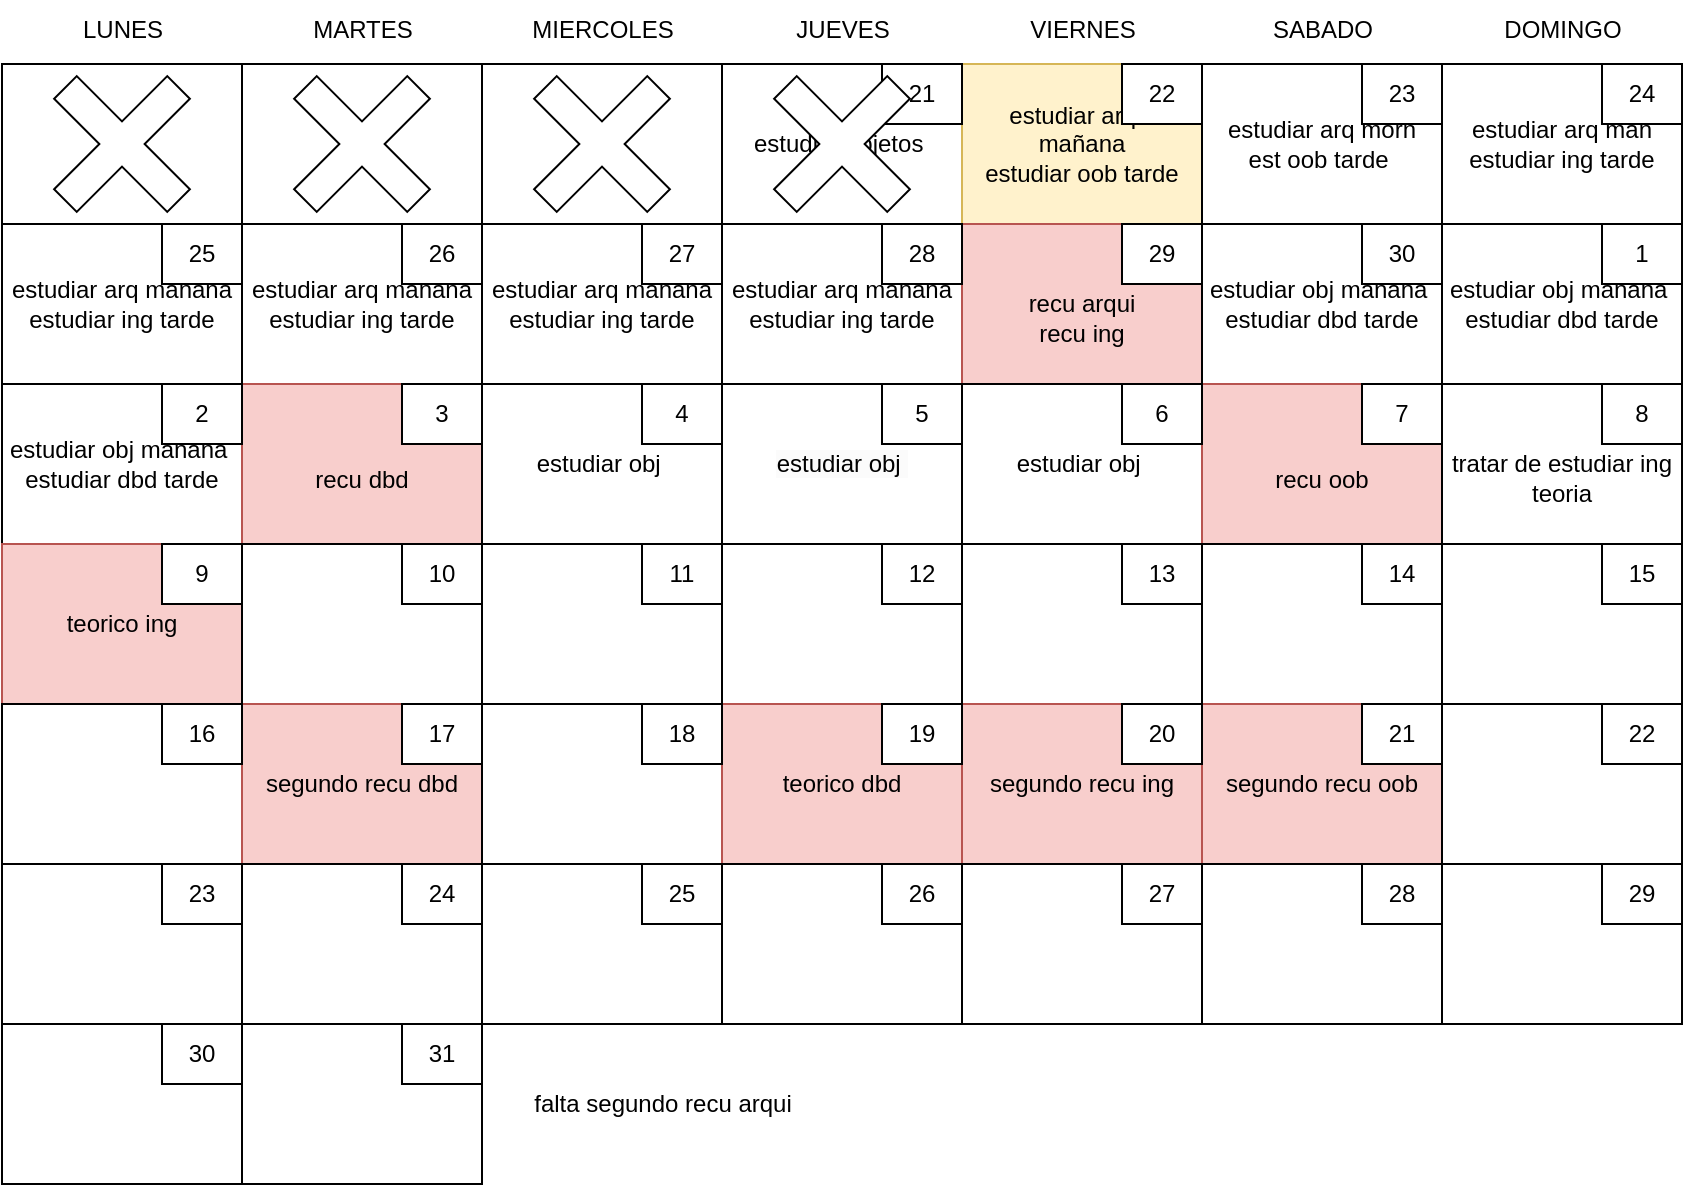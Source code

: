 <mxfile version="24.8.6">
  <diagram name="Página-1" id="HRJ0XqZTjXJSTezeQA1h">
    <mxGraphModel dx="1434" dy="744" grid="1" gridSize="10" guides="1" tooltips="1" connect="1" arrows="1" fold="1" page="1" pageScale="1" pageWidth="1169" pageHeight="827" math="0" shadow="0">
      <root>
        <mxCell id="0" />
        <mxCell id="1" parent="0" />
        <mxCell id="MOICCmQpvW0MQzjtMcg7-1" value="" style="rounded=0;whiteSpace=wrap;html=1;" parent="1" vertex="1">
          <mxGeometry x="200" y="120" width="120" height="80" as="geometry" />
        </mxCell>
        <mxCell id="MOICCmQpvW0MQzjtMcg7-2" value="" style="rounded=0;whiteSpace=wrap;html=1;" parent="1" vertex="1">
          <mxGeometry x="320" y="120" width="120" height="80" as="geometry" />
        </mxCell>
        <mxCell id="MOICCmQpvW0MQzjtMcg7-3" value="" style="rounded=0;whiteSpace=wrap;html=1;" parent="1" vertex="1">
          <mxGeometry x="440" y="120" width="120" height="80" as="geometry" />
        </mxCell>
        <mxCell id="MOICCmQpvW0MQzjtMcg7-4" value="estudiar objetos&amp;nbsp;" style="rounded=0;whiteSpace=wrap;html=1;" parent="1" vertex="1">
          <mxGeometry x="560" y="120" width="120" height="80" as="geometry" />
        </mxCell>
        <mxCell id="MOICCmQpvW0MQzjtMcg7-5" value="estudiar arqui mañana&lt;div&gt;estudiar oob tarde&lt;/div&gt;" style="rounded=0;whiteSpace=wrap;html=1;fillColor=#fff2cc;strokeColor=#d6b656;" parent="1" vertex="1">
          <mxGeometry x="680" y="120" width="120" height="80" as="geometry" />
        </mxCell>
        <mxCell id="MOICCmQpvW0MQzjtMcg7-6" value="estudiar arq morn&lt;div&gt;est oob tarde&amp;nbsp;&lt;/div&gt;" style="rounded=0;whiteSpace=wrap;html=1;" parent="1" vertex="1">
          <mxGeometry x="800" y="120" width="120" height="80" as="geometry" />
        </mxCell>
        <mxCell id="MOICCmQpvW0MQzjtMcg7-7" value="estudiar arq mañ&lt;div&gt;estudiar ing tarde&lt;/div&gt;" style="rounded=0;whiteSpace=wrap;html=1;" parent="1" vertex="1">
          <mxGeometry x="920" y="120" width="120" height="80" as="geometry" />
        </mxCell>
        <mxCell id="MOICCmQpvW0MQzjtMcg7-9" value="estudiar arq mañana&lt;div&gt;estudiar ing tarde&lt;/div&gt;" style="rounded=0;whiteSpace=wrap;html=1;" parent="1" vertex="1">
          <mxGeometry x="200" y="200" width="120" height="80" as="geometry" />
        </mxCell>
        <mxCell id="MOICCmQpvW0MQzjtMcg7-10" value="estudiar arq mañana&lt;div&gt;estudiar ing tarde&lt;/div&gt;" style="rounded=0;whiteSpace=wrap;html=1;" parent="1" vertex="1">
          <mxGeometry x="320" y="200" width="120" height="80" as="geometry" />
        </mxCell>
        <mxCell id="MOICCmQpvW0MQzjtMcg7-11" value="estudiar arq mañana&lt;div&gt;estudiar ing tarde&lt;/div&gt;" style="rounded=0;whiteSpace=wrap;html=1;" parent="1" vertex="1">
          <mxGeometry x="440" y="200" width="120" height="80" as="geometry" />
        </mxCell>
        <mxCell id="MOICCmQpvW0MQzjtMcg7-12" value="estudiar arq mañana&lt;div&gt;estudiar ing tarde&lt;/div&gt;" style="rounded=0;whiteSpace=wrap;html=1;" parent="1" vertex="1">
          <mxGeometry x="560" y="200" width="120" height="80" as="geometry" />
        </mxCell>
        <mxCell id="MOICCmQpvW0MQzjtMcg7-13" value="&lt;div&gt;&lt;br&gt;&lt;/div&gt;recu arqui&lt;div&gt;recu ing&lt;/div&gt;" style="rounded=0;whiteSpace=wrap;html=1;fillColor=#f8cecc;strokeColor=#b85450;" parent="1" vertex="1">
          <mxGeometry x="680" y="200" width="120" height="80" as="geometry" />
        </mxCell>
        <mxCell id="MOICCmQpvW0MQzjtMcg7-14" value="estudiar obj mañana&amp;nbsp;&lt;div&gt;estudiar dbd tarde&lt;/div&gt;" style="rounded=0;whiteSpace=wrap;html=1;" parent="1" vertex="1">
          <mxGeometry x="800" y="200" width="120" height="80" as="geometry" />
        </mxCell>
        <mxCell id="MOICCmQpvW0MQzjtMcg7-15" value="estudiar obj mañana&amp;nbsp;&lt;div&gt;estudiar dbd tarde&lt;/div&gt;" style="rounded=0;whiteSpace=wrap;html=1;" parent="1" vertex="1">
          <mxGeometry x="920" y="200" width="120" height="80" as="geometry" />
        </mxCell>
        <mxCell id="MOICCmQpvW0MQzjtMcg7-16" value="estudiar obj mañana&amp;nbsp;&lt;div&gt;estudiar dbd tarde&lt;/div&gt;" style="rounded=0;whiteSpace=wrap;html=1;" parent="1" vertex="1">
          <mxGeometry x="200" y="280" width="120" height="80" as="geometry" />
        </mxCell>
        <mxCell id="MOICCmQpvW0MQzjtMcg7-17" value="&lt;div&gt;&lt;br&gt;&lt;/div&gt;&lt;div&gt;recu dbd&lt;/div&gt;" style="rounded=0;whiteSpace=wrap;html=1;fillColor=#f8cecc;strokeColor=#b85450;" parent="1" vertex="1">
          <mxGeometry x="320" y="280" width="120" height="80" as="geometry" />
        </mxCell>
        <mxCell id="MOICCmQpvW0MQzjtMcg7-18" value="estudiar obj&amp;nbsp;" style="rounded=0;whiteSpace=wrap;html=1;" parent="1" vertex="1">
          <mxGeometry x="440" y="280" width="120" height="80" as="geometry" />
        </mxCell>
        <mxCell id="MOICCmQpvW0MQzjtMcg7-19" value="&lt;span style=&quot;color: rgb(0, 0, 0); font-family: Helvetica; font-size: 12px; font-style: normal; font-variant-ligatures: normal; font-variant-caps: normal; font-weight: 400; letter-spacing: normal; orphans: 2; text-align: center; text-indent: 0px; text-transform: none; widows: 2; word-spacing: 0px; -webkit-text-stroke-width: 0px; white-space: normal; background-color: rgb(251, 251, 251); text-decoration-thickness: initial; text-decoration-style: initial; text-decoration-color: initial; display: inline !important; float: none;&quot;&gt;estudiar obj&amp;nbsp;&lt;/span&gt;" style="rounded=0;whiteSpace=wrap;html=1;" parent="1" vertex="1">
          <mxGeometry x="560" y="280" width="120" height="80" as="geometry" />
        </mxCell>
        <mxCell id="MOICCmQpvW0MQzjtMcg7-20" value="estudiar obj&amp;nbsp;" style="rounded=0;whiteSpace=wrap;html=1;" parent="1" vertex="1">
          <mxGeometry x="680" y="280" width="120" height="80" as="geometry" />
        </mxCell>
        <mxCell id="MOICCmQpvW0MQzjtMcg7-21" value="&lt;div&gt;&lt;br&gt;&lt;/div&gt;&lt;div&gt;recu oob&lt;/div&gt;" style="rounded=0;whiteSpace=wrap;html=1;fillColor=#f8cecc;strokeColor=#b85450;" parent="1" vertex="1">
          <mxGeometry x="800" y="280" width="120" height="80" as="geometry" />
        </mxCell>
        <mxCell id="MOICCmQpvW0MQzjtMcg7-22" value="&lt;div&gt;&lt;br&gt;&lt;/div&gt;tratar de estudiar ing teoria" style="rounded=0;whiteSpace=wrap;html=1;" parent="1" vertex="1">
          <mxGeometry x="920" y="280" width="120" height="80" as="geometry" />
        </mxCell>
        <mxCell id="MOICCmQpvW0MQzjtMcg7-23" value="teorico ing" style="rounded=0;whiteSpace=wrap;html=1;fillColor=#f8cecc;strokeColor=#b85450;" parent="1" vertex="1">
          <mxGeometry x="200" y="360" width="120" height="80" as="geometry" />
        </mxCell>
        <mxCell id="MOICCmQpvW0MQzjtMcg7-24" value="" style="rounded=0;whiteSpace=wrap;html=1;" parent="1" vertex="1">
          <mxGeometry x="320" y="360" width="120" height="80" as="geometry" />
        </mxCell>
        <mxCell id="MOICCmQpvW0MQzjtMcg7-25" value="" style="rounded=0;whiteSpace=wrap;html=1;" parent="1" vertex="1">
          <mxGeometry x="440" y="360" width="120" height="80" as="geometry" />
        </mxCell>
        <mxCell id="MOICCmQpvW0MQzjtMcg7-26" value="" style="rounded=0;whiteSpace=wrap;html=1;" parent="1" vertex="1">
          <mxGeometry x="560" y="360" width="120" height="80" as="geometry" />
        </mxCell>
        <mxCell id="MOICCmQpvW0MQzjtMcg7-27" value="" style="rounded=0;whiteSpace=wrap;html=1;" parent="1" vertex="1">
          <mxGeometry x="680" y="360" width="120" height="80" as="geometry" />
        </mxCell>
        <mxCell id="MOICCmQpvW0MQzjtMcg7-28" value="" style="rounded=0;whiteSpace=wrap;html=1;" parent="1" vertex="1">
          <mxGeometry x="800" y="360" width="120" height="80" as="geometry" />
        </mxCell>
        <mxCell id="MOICCmQpvW0MQzjtMcg7-29" value="" style="rounded=0;whiteSpace=wrap;html=1;" parent="1" vertex="1">
          <mxGeometry x="920" y="360" width="120" height="80" as="geometry" />
        </mxCell>
        <mxCell id="MOICCmQpvW0MQzjtMcg7-30" value="" style="rounded=0;whiteSpace=wrap;html=1;" parent="1" vertex="1">
          <mxGeometry x="200" y="440" width="120" height="80" as="geometry" />
        </mxCell>
        <mxCell id="MOICCmQpvW0MQzjtMcg7-31" value="segundo recu dbd" style="rounded=0;whiteSpace=wrap;html=1;fillColor=#f8cecc;strokeColor=#b85450;" parent="1" vertex="1">
          <mxGeometry x="320" y="440" width="120" height="80" as="geometry" />
        </mxCell>
        <mxCell id="MOICCmQpvW0MQzjtMcg7-32" value="" style="rounded=0;whiteSpace=wrap;html=1;" parent="1" vertex="1">
          <mxGeometry x="440" y="440" width="120" height="80" as="geometry" />
        </mxCell>
        <mxCell id="MOICCmQpvW0MQzjtMcg7-33" value="teorico dbd" style="rounded=0;whiteSpace=wrap;html=1;fillColor=#f8cecc;strokeColor=#b85450;" parent="1" vertex="1">
          <mxGeometry x="560" y="440" width="120" height="80" as="geometry" />
        </mxCell>
        <mxCell id="MOICCmQpvW0MQzjtMcg7-34" value="segundo recu ing" style="rounded=0;whiteSpace=wrap;html=1;fillColor=#f8cecc;strokeColor=#b85450;" parent="1" vertex="1">
          <mxGeometry x="680" y="440" width="120" height="80" as="geometry" />
        </mxCell>
        <mxCell id="MOICCmQpvW0MQzjtMcg7-35" value="segundo recu oob" style="rounded=0;whiteSpace=wrap;html=1;fillColor=#f8cecc;strokeColor=#b85450;" parent="1" vertex="1">
          <mxGeometry x="800" y="440" width="120" height="80" as="geometry" />
        </mxCell>
        <mxCell id="MOICCmQpvW0MQzjtMcg7-36" value="" style="rounded=0;whiteSpace=wrap;html=1;" parent="1" vertex="1">
          <mxGeometry x="920" y="440" width="120" height="80" as="geometry" />
        </mxCell>
        <mxCell id="MOICCmQpvW0MQzjtMcg7-37" value="" style="rounded=0;whiteSpace=wrap;html=1;" parent="1" vertex="1">
          <mxGeometry x="200" y="520" width="120" height="80" as="geometry" />
        </mxCell>
        <mxCell id="MOICCmQpvW0MQzjtMcg7-38" value="" style="rounded=0;whiteSpace=wrap;html=1;" parent="1" vertex="1">
          <mxGeometry x="320" y="520" width="120" height="80" as="geometry" />
        </mxCell>
        <mxCell id="MOICCmQpvW0MQzjtMcg7-39" value="" style="rounded=0;whiteSpace=wrap;html=1;" parent="1" vertex="1">
          <mxGeometry x="440" y="520" width="120" height="80" as="geometry" />
        </mxCell>
        <mxCell id="MOICCmQpvW0MQzjtMcg7-40" value="" style="rounded=0;whiteSpace=wrap;html=1;" parent="1" vertex="1">
          <mxGeometry x="560" y="520" width="120" height="80" as="geometry" />
        </mxCell>
        <mxCell id="MOICCmQpvW0MQzjtMcg7-41" value="" style="rounded=0;whiteSpace=wrap;html=1;" parent="1" vertex="1">
          <mxGeometry x="680" y="520" width="120" height="80" as="geometry" />
        </mxCell>
        <mxCell id="MOICCmQpvW0MQzjtMcg7-42" value="" style="rounded=0;whiteSpace=wrap;html=1;" parent="1" vertex="1">
          <mxGeometry x="800" y="520" width="120" height="80" as="geometry" />
        </mxCell>
        <mxCell id="MOICCmQpvW0MQzjtMcg7-43" value="" style="rounded=0;whiteSpace=wrap;html=1;" parent="1" vertex="1">
          <mxGeometry x="920" y="520" width="120" height="80" as="geometry" />
        </mxCell>
        <mxCell id="MOICCmQpvW0MQzjtMcg7-44" value="" style="rounded=0;whiteSpace=wrap;html=1;" parent="1" vertex="1">
          <mxGeometry x="200" y="600" width="120" height="80" as="geometry" />
        </mxCell>
        <mxCell id="MOICCmQpvW0MQzjtMcg7-45" value="" style="rounded=0;whiteSpace=wrap;html=1;" parent="1" vertex="1">
          <mxGeometry x="320" y="600" width="120" height="80" as="geometry" />
        </mxCell>
        <mxCell id="MOICCmQpvW0MQzjtMcg7-59" value="21" style="rounded=0;whiteSpace=wrap;html=1;" parent="1" vertex="1">
          <mxGeometry x="640" y="120" width="40" height="30" as="geometry" />
        </mxCell>
        <mxCell id="MOICCmQpvW0MQzjtMcg7-60" value="22" style="rounded=0;whiteSpace=wrap;html=1;" parent="1" vertex="1">
          <mxGeometry x="760" y="120" width="40" height="30" as="geometry" />
        </mxCell>
        <mxCell id="MOICCmQpvW0MQzjtMcg7-61" value="23" style="rounded=0;whiteSpace=wrap;html=1;" parent="1" vertex="1">
          <mxGeometry x="880" y="120" width="40" height="30" as="geometry" />
        </mxCell>
        <mxCell id="MOICCmQpvW0MQzjtMcg7-62" value="24" style="rounded=0;whiteSpace=wrap;html=1;" parent="1" vertex="1">
          <mxGeometry x="1000" y="120" width="40" height="30" as="geometry" />
        </mxCell>
        <mxCell id="MOICCmQpvW0MQzjtMcg7-66" value="28" style="rounded=0;whiteSpace=wrap;html=1;" parent="1" vertex="1">
          <mxGeometry x="640" y="200" width="40" height="30" as="geometry" />
        </mxCell>
        <mxCell id="MOICCmQpvW0MQzjtMcg7-67" value="29" style="rounded=0;whiteSpace=wrap;html=1;" parent="1" vertex="1">
          <mxGeometry x="760" y="200" width="40" height="30" as="geometry" />
        </mxCell>
        <mxCell id="MOICCmQpvW0MQzjtMcg7-68" value="30" style="rounded=0;whiteSpace=wrap;html=1;" parent="1" vertex="1">
          <mxGeometry x="880" y="200" width="40" height="30" as="geometry" />
        </mxCell>
        <mxCell id="MOICCmQpvW0MQzjtMcg7-69" value="1" style="rounded=0;whiteSpace=wrap;html=1;" parent="1" vertex="1">
          <mxGeometry x="1000" y="200" width="40" height="30" as="geometry" />
        </mxCell>
        <mxCell id="MOICCmQpvW0MQzjtMcg7-70" value="27" style="rounded=0;whiteSpace=wrap;html=1;" parent="1" vertex="1">
          <mxGeometry x="520" y="200" width="40" height="30" as="geometry" />
        </mxCell>
        <mxCell id="MOICCmQpvW0MQzjtMcg7-71" value="26" style="rounded=0;whiteSpace=wrap;html=1;" parent="1" vertex="1">
          <mxGeometry x="400" y="200" width="40" height="30" as="geometry" />
        </mxCell>
        <mxCell id="MOICCmQpvW0MQzjtMcg7-72" value="25" style="rounded=0;whiteSpace=wrap;html=1;" parent="1" vertex="1">
          <mxGeometry x="280" y="200" width="40" height="30" as="geometry" />
        </mxCell>
        <mxCell id="MOICCmQpvW0MQzjtMcg7-73" value="5" style="rounded=0;whiteSpace=wrap;html=1;" parent="1" vertex="1">
          <mxGeometry x="640" y="280" width="40" height="30" as="geometry" />
        </mxCell>
        <mxCell id="MOICCmQpvW0MQzjtMcg7-74" value="6" style="rounded=0;whiteSpace=wrap;html=1;" parent="1" vertex="1">
          <mxGeometry x="760" y="280" width="40" height="30" as="geometry" />
        </mxCell>
        <mxCell id="MOICCmQpvW0MQzjtMcg7-75" value="7" style="rounded=0;whiteSpace=wrap;html=1;" parent="1" vertex="1">
          <mxGeometry x="880" y="280" width="40" height="30" as="geometry" />
        </mxCell>
        <mxCell id="MOICCmQpvW0MQzjtMcg7-76" value="8" style="rounded=0;whiteSpace=wrap;html=1;" parent="1" vertex="1">
          <mxGeometry x="1000" y="280" width="40" height="30" as="geometry" />
        </mxCell>
        <mxCell id="MOICCmQpvW0MQzjtMcg7-77" value="4" style="rounded=0;whiteSpace=wrap;html=1;" parent="1" vertex="1">
          <mxGeometry x="520" y="280" width="40" height="30" as="geometry" />
        </mxCell>
        <mxCell id="MOICCmQpvW0MQzjtMcg7-78" value="3" style="rounded=0;whiteSpace=wrap;html=1;" parent="1" vertex="1">
          <mxGeometry x="400" y="280" width="40" height="30" as="geometry" />
        </mxCell>
        <mxCell id="MOICCmQpvW0MQzjtMcg7-79" value="2" style="rounded=0;whiteSpace=wrap;html=1;" parent="1" vertex="1">
          <mxGeometry x="280" y="280" width="40" height="30" as="geometry" />
        </mxCell>
        <mxCell id="MOICCmQpvW0MQzjtMcg7-80" value="12" style="rounded=0;whiteSpace=wrap;html=1;" parent="1" vertex="1">
          <mxGeometry x="640" y="360" width="40" height="30" as="geometry" />
        </mxCell>
        <mxCell id="MOICCmQpvW0MQzjtMcg7-81" value="13" style="rounded=0;whiteSpace=wrap;html=1;" parent="1" vertex="1">
          <mxGeometry x="760" y="360" width="40" height="30" as="geometry" />
        </mxCell>
        <mxCell id="MOICCmQpvW0MQzjtMcg7-82" value="14" style="rounded=0;whiteSpace=wrap;html=1;" parent="1" vertex="1">
          <mxGeometry x="880" y="360" width="40" height="30" as="geometry" />
        </mxCell>
        <mxCell id="MOICCmQpvW0MQzjtMcg7-83" value="15" style="rounded=0;whiteSpace=wrap;html=1;" parent="1" vertex="1">
          <mxGeometry x="1000" y="360" width="40" height="30" as="geometry" />
        </mxCell>
        <mxCell id="MOICCmQpvW0MQzjtMcg7-84" value="11" style="rounded=0;whiteSpace=wrap;html=1;" parent="1" vertex="1">
          <mxGeometry x="520" y="360" width="40" height="30" as="geometry" />
        </mxCell>
        <mxCell id="MOICCmQpvW0MQzjtMcg7-85" value="10" style="rounded=0;whiteSpace=wrap;html=1;" parent="1" vertex="1">
          <mxGeometry x="400" y="360" width="40" height="30" as="geometry" />
        </mxCell>
        <mxCell id="MOICCmQpvW0MQzjtMcg7-86" value="9" style="rounded=0;whiteSpace=wrap;html=1;" parent="1" vertex="1">
          <mxGeometry x="280" y="360" width="40" height="30" as="geometry" />
        </mxCell>
        <mxCell id="MOICCmQpvW0MQzjtMcg7-87" value="19" style="rounded=0;whiteSpace=wrap;html=1;" parent="1" vertex="1">
          <mxGeometry x="640" y="440" width="40" height="30" as="geometry" />
        </mxCell>
        <mxCell id="MOICCmQpvW0MQzjtMcg7-88" value="20" style="rounded=0;whiteSpace=wrap;html=1;" parent="1" vertex="1">
          <mxGeometry x="760" y="440" width="40" height="30" as="geometry" />
        </mxCell>
        <mxCell id="MOICCmQpvW0MQzjtMcg7-89" value="21" style="rounded=0;whiteSpace=wrap;html=1;" parent="1" vertex="1">
          <mxGeometry x="880" y="440" width="40" height="30" as="geometry" />
        </mxCell>
        <mxCell id="MOICCmQpvW0MQzjtMcg7-90" value="22" style="rounded=0;whiteSpace=wrap;html=1;" parent="1" vertex="1">
          <mxGeometry x="1000" y="440" width="40" height="30" as="geometry" />
        </mxCell>
        <mxCell id="MOICCmQpvW0MQzjtMcg7-91" value="18" style="rounded=0;whiteSpace=wrap;html=1;" parent="1" vertex="1">
          <mxGeometry x="520" y="440" width="40" height="30" as="geometry" />
        </mxCell>
        <mxCell id="MOICCmQpvW0MQzjtMcg7-92" value="17" style="rounded=0;whiteSpace=wrap;html=1;" parent="1" vertex="1">
          <mxGeometry x="400" y="440" width="40" height="30" as="geometry" />
        </mxCell>
        <mxCell id="MOICCmQpvW0MQzjtMcg7-93" value="16" style="rounded=0;whiteSpace=wrap;html=1;" parent="1" vertex="1">
          <mxGeometry x="280" y="440" width="40" height="30" as="geometry" />
        </mxCell>
        <mxCell id="MOICCmQpvW0MQzjtMcg7-94" value="26" style="rounded=0;whiteSpace=wrap;html=1;" parent="1" vertex="1">
          <mxGeometry x="640" y="520" width="40" height="30" as="geometry" />
        </mxCell>
        <mxCell id="MOICCmQpvW0MQzjtMcg7-95" value="27" style="rounded=0;whiteSpace=wrap;html=1;" parent="1" vertex="1">
          <mxGeometry x="760" y="520" width="40" height="30" as="geometry" />
        </mxCell>
        <mxCell id="MOICCmQpvW0MQzjtMcg7-96" value="28" style="rounded=0;whiteSpace=wrap;html=1;" parent="1" vertex="1">
          <mxGeometry x="880" y="520" width="40" height="30" as="geometry" />
        </mxCell>
        <mxCell id="MOICCmQpvW0MQzjtMcg7-97" value="29" style="rounded=0;whiteSpace=wrap;html=1;" parent="1" vertex="1">
          <mxGeometry x="1000" y="520" width="40" height="30" as="geometry" />
        </mxCell>
        <mxCell id="MOICCmQpvW0MQzjtMcg7-98" value="25" style="rounded=0;whiteSpace=wrap;html=1;" parent="1" vertex="1">
          <mxGeometry x="520" y="520" width="40" height="30" as="geometry" />
        </mxCell>
        <mxCell id="MOICCmQpvW0MQzjtMcg7-99" value="24" style="rounded=0;whiteSpace=wrap;html=1;" parent="1" vertex="1">
          <mxGeometry x="400" y="520" width="40" height="30" as="geometry" />
        </mxCell>
        <mxCell id="MOICCmQpvW0MQzjtMcg7-100" value="23" style="rounded=0;whiteSpace=wrap;html=1;" parent="1" vertex="1">
          <mxGeometry x="280" y="520" width="40" height="30" as="geometry" />
        </mxCell>
        <mxCell id="MOICCmQpvW0MQzjtMcg7-106" value="31" style="rounded=0;whiteSpace=wrap;html=1;" parent="1" vertex="1">
          <mxGeometry x="400" y="600" width="40" height="30" as="geometry" />
        </mxCell>
        <mxCell id="MOICCmQpvW0MQzjtMcg7-107" value="30" style="rounded=0;whiteSpace=wrap;html=1;" parent="1" vertex="1">
          <mxGeometry x="280" y="600" width="40" height="30" as="geometry" />
        </mxCell>
        <mxCell id="MOICCmQpvW0MQzjtMcg7-108" value="" style="shape=cross;whiteSpace=wrap;html=1;rotation=-45;" parent="1" vertex="1">
          <mxGeometry x="220" y="120" width="80" height="80" as="geometry" />
        </mxCell>
        <mxCell id="MOICCmQpvW0MQzjtMcg7-109" value="" style="shape=cross;whiteSpace=wrap;html=1;rotation=-45;" parent="1" vertex="1">
          <mxGeometry x="340" y="120" width="80" height="80" as="geometry" />
        </mxCell>
        <mxCell id="MOICCmQpvW0MQzjtMcg7-110" value="" style="shape=cross;whiteSpace=wrap;html=1;rotation=-45;" parent="1" vertex="1">
          <mxGeometry x="460" y="120" width="80" height="80" as="geometry" />
        </mxCell>
        <mxCell id="MOICCmQpvW0MQzjtMcg7-111" value="LUNES" style="text;html=1;align=center;verticalAlign=middle;resizable=0;points=[];autosize=1;strokeColor=none;fillColor=none;" parent="1" vertex="1">
          <mxGeometry x="230" y="88" width="60" height="30" as="geometry" />
        </mxCell>
        <mxCell id="MOICCmQpvW0MQzjtMcg7-112" value="MARTES" style="text;html=1;align=center;verticalAlign=middle;resizable=0;points=[];autosize=1;strokeColor=none;fillColor=none;" parent="1" vertex="1">
          <mxGeometry x="345" y="88" width="70" height="30" as="geometry" />
        </mxCell>
        <mxCell id="MOICCmQpvW0MQzjtMcg7-113" value="MIERCOLES" style="text;html=1;align=center;verticalAlign=middle;resizable=0;points=[];autosize=1;strokeColor=none;fillColor=none;" parent="1" vertex="1">
          <mxGeometry x="455" y="88" width="90" height="30" as="geometry" />
        </mxCell>
        <mxCell id="MOICCmQpvW0MQzjtMcg7-114" value="JUEVES" style="text;html=1;align=center;verticalAlign=middle;resizable=0;points=[];autosize=1;strokeColor=none;fillColor=none;" parent="1" vertex="1">
          <mxGeometry x="585" y="88" width="70" height="30" as="geometry" />
        </mxCell>
        <mxCell id="MOICCmQpvW0MQzjtMcg7-115" value="VIERNES" style="text;html=1;align=center;verticalAlign=middle;resizable=0;points=[];autosize=1;strokeColor=none;fillColor=none;" parent="1" vertex="1">
          <mxGeometry x="700" y="88" width="80" height="30" as="geometry" />
        </mxCell>
        <mxCell id="MOICCmQpvW0MQzjtMcg7-116" value="SABADO" style="text;html=1;align=center;verticalAlign=middle;resizable=0;points=[];autosize=1;strokeColor=none;fillColor=none;" parent="1" vertex="1">
          <mxGeometry x="825" y="88" width="70" height="30" as="geometry" />
        </mxCell>
        <mxCell id="MOICCmQpvW0MQzjtMcg7-117" value="DOMINGO" style="text;html=1;align=center;verticalAlign=middle;resizable=0;points=[];autosize=1;strokeColor=none;fillColor=none;" parent="1" vertex="1">
          <mxGeometry x="940" y="88" width="80" height="30" as="geometry" />
        </mxCell>
        <mxCell id="MOICCmQpvW0MQzjtMcg7-118" value="falta segundo recu arqui" style="text;html=1;align=center;verticalAlign=middle;resizable=0;points=[];autosize=1;strokeColor=none;fillColor=none;" parent="1" vertex="1">
          <mxGeometry x="455" y="625" width="150" height="30" as="geometry" />
        </mxCell>
        <mxCell id="krvf_nd1j1hKyV4epQjW-1" value="" style="shape=cross;whiteSpace=wrap;html=1;rotation=-45;" vertex="1" parent="1">
          <mxGeometry x="580" y="120" width="80" height="80" as="geometry" />
        </mxCell>
      </root>
    </mxGraphModel>
  </diagram>
</mxfile>
